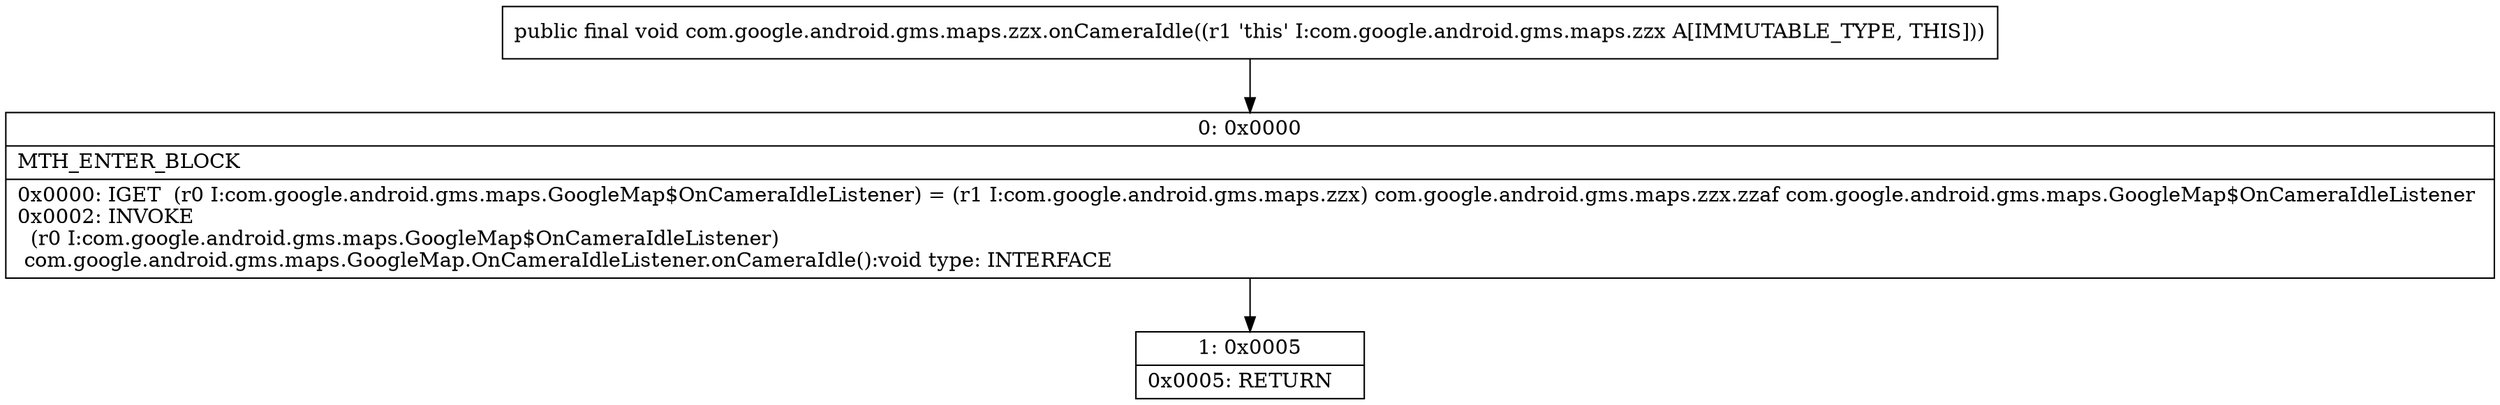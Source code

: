 digraph "CFG forcom.google.android.gms.maps.zzx.onCameraIdle()V" {
Node_0 [shape=record,label="{0\:\ 0x0000|MTH_ENTER_BLOCK\l|0x0000: IGET  (r0 I:com.google.android.gms.maps.GoogleMap$OnCameraIdleListener) = (r1 I:com.google.android.gms.maps.zzx) com.google.android.gms.maps.zzx.zzaf com.google.android.gms.maps.GoogleMap$OnCameraIdleListener \l0x0002: INVOKE  \l  (r0 I:com.google.android.gms.maps.GoogleMap$OnCameraIdleListener)\l com.google.android.gms.maps.GoogleMap.OnCameraIdleListener.onCameraIdle():void type: INTERFACE \l}"];
Node_1 [shape=record,label="{1\:\ 0x0005|0x0005: RETURN   \l}"];
MethodNode[shape=record,label="{public final void com.google.android.gms.maps.zzx.onCameraIdle((r1 'this' I:com.google.android.gms.maps.zzx A[IMMUTABLE_TYPE, THIS])) }"];
MethodNode -> Node_0;
Node_0 -> Node_1;
}

